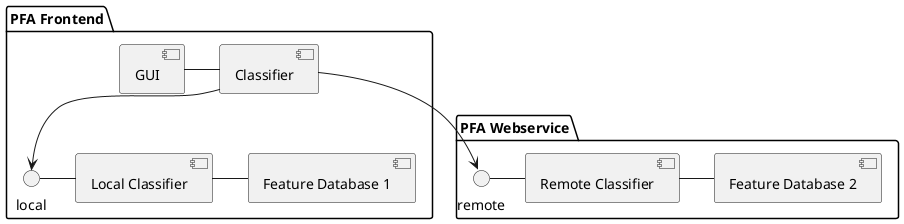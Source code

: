 @startuml

package "PFA Frontend" {
[GUI] -[Classifier]
[Classifier]
local - [Local Classifier]
[Classifier] --> local
[Local Classifier] - [Feature Database 1]
}

package "PFA Webservice" {
remote - [Remote Classifier]
[Classifier] --> remote
[Remote Classifier] - [Feature Database 2]
}

@enduml